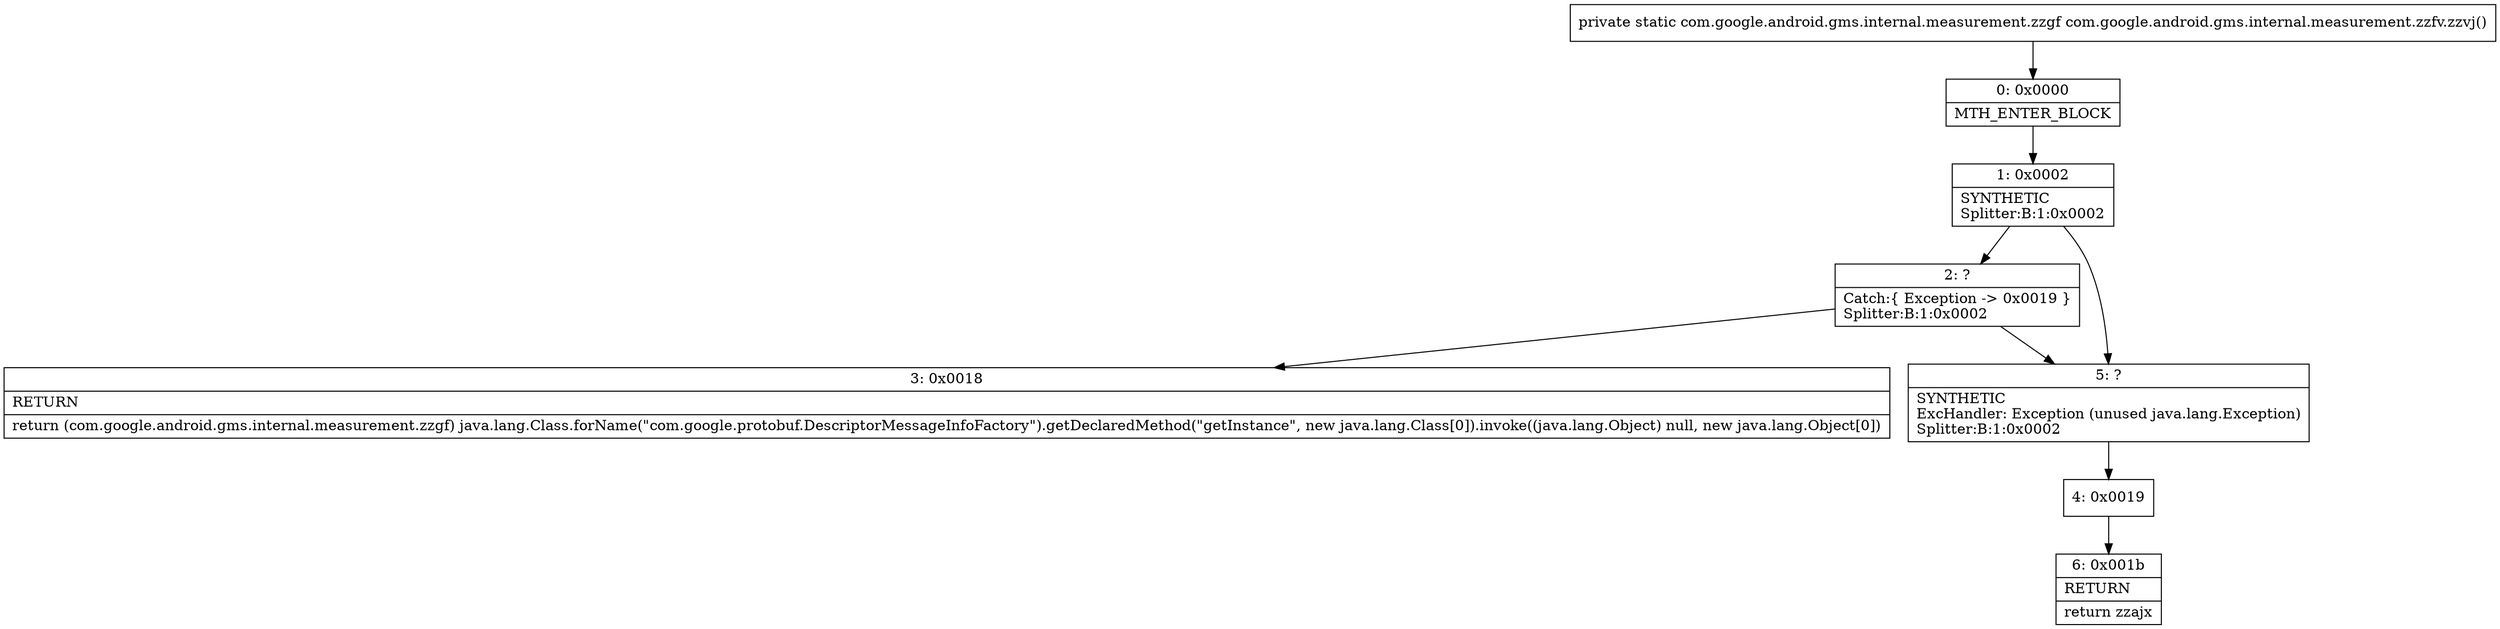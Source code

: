 digraph "CFG forcom.google.android.gms.internal.measurement.zzfv.zzvj()Lcom\/google\/android\/gms\/internal\/measurement\/zzgf;" {
Node_0 [shape=record,label="{0\:\ 0x0000|MTH_ENTER_BLOCK\l}"];
Node_1 [shape=record,label="{1\:\ 0x0002|SYNTHETIC\lSplitter:B:1:0x0002\l}"];
Node_2 [shape=record,label="{2\:\ ?|Catch:\{ Exception \-\> 0x0019 \}\lSplitter:B:1:0x0002\l}"];
Node_3 [shape=record,label="{3\:\ 0x0018|RETURN\l|return (com.google.android.gms.internal.measurement.zzgf) java.lang.Class.forName(\"com.google.protobuf.DescriptorMessageInfoFactory\").getDeclaredMethod(\"getInstance\", new java.lang.Class[0]).invoke((java.lang.Object) null, new java.lang.Object[0])\l}"];
Node_4 [shape=record,label="{4\:\ 0x0019}"];
Node_5 [shape=record,label="{5\:\ ?|SYNTHETIC\lExcHandler: Exception (unused java.lang.Exception)\lSplitter:B:1:0x0002\l}"];
Node_6 [shape=record,label="{6\:\ 0x001b|RETURN\l|return zzajx\l}"];
MethodNode[shape=record,label="{private static com.google.android.gms.internal.measurement.zzgf com.google.android.gms.internal.measurement.zzfv.zzvj() }"];
MethodNode -> Node_0;
Node_0 -> Node_1;
Node_1 -> Node_2;
Node_1 -> Node_5;
Node_2 -> Node_3;
Node_2 -> Node_5;
Node_4 -> Node_6;
Node_5 -> Node_4;
}

